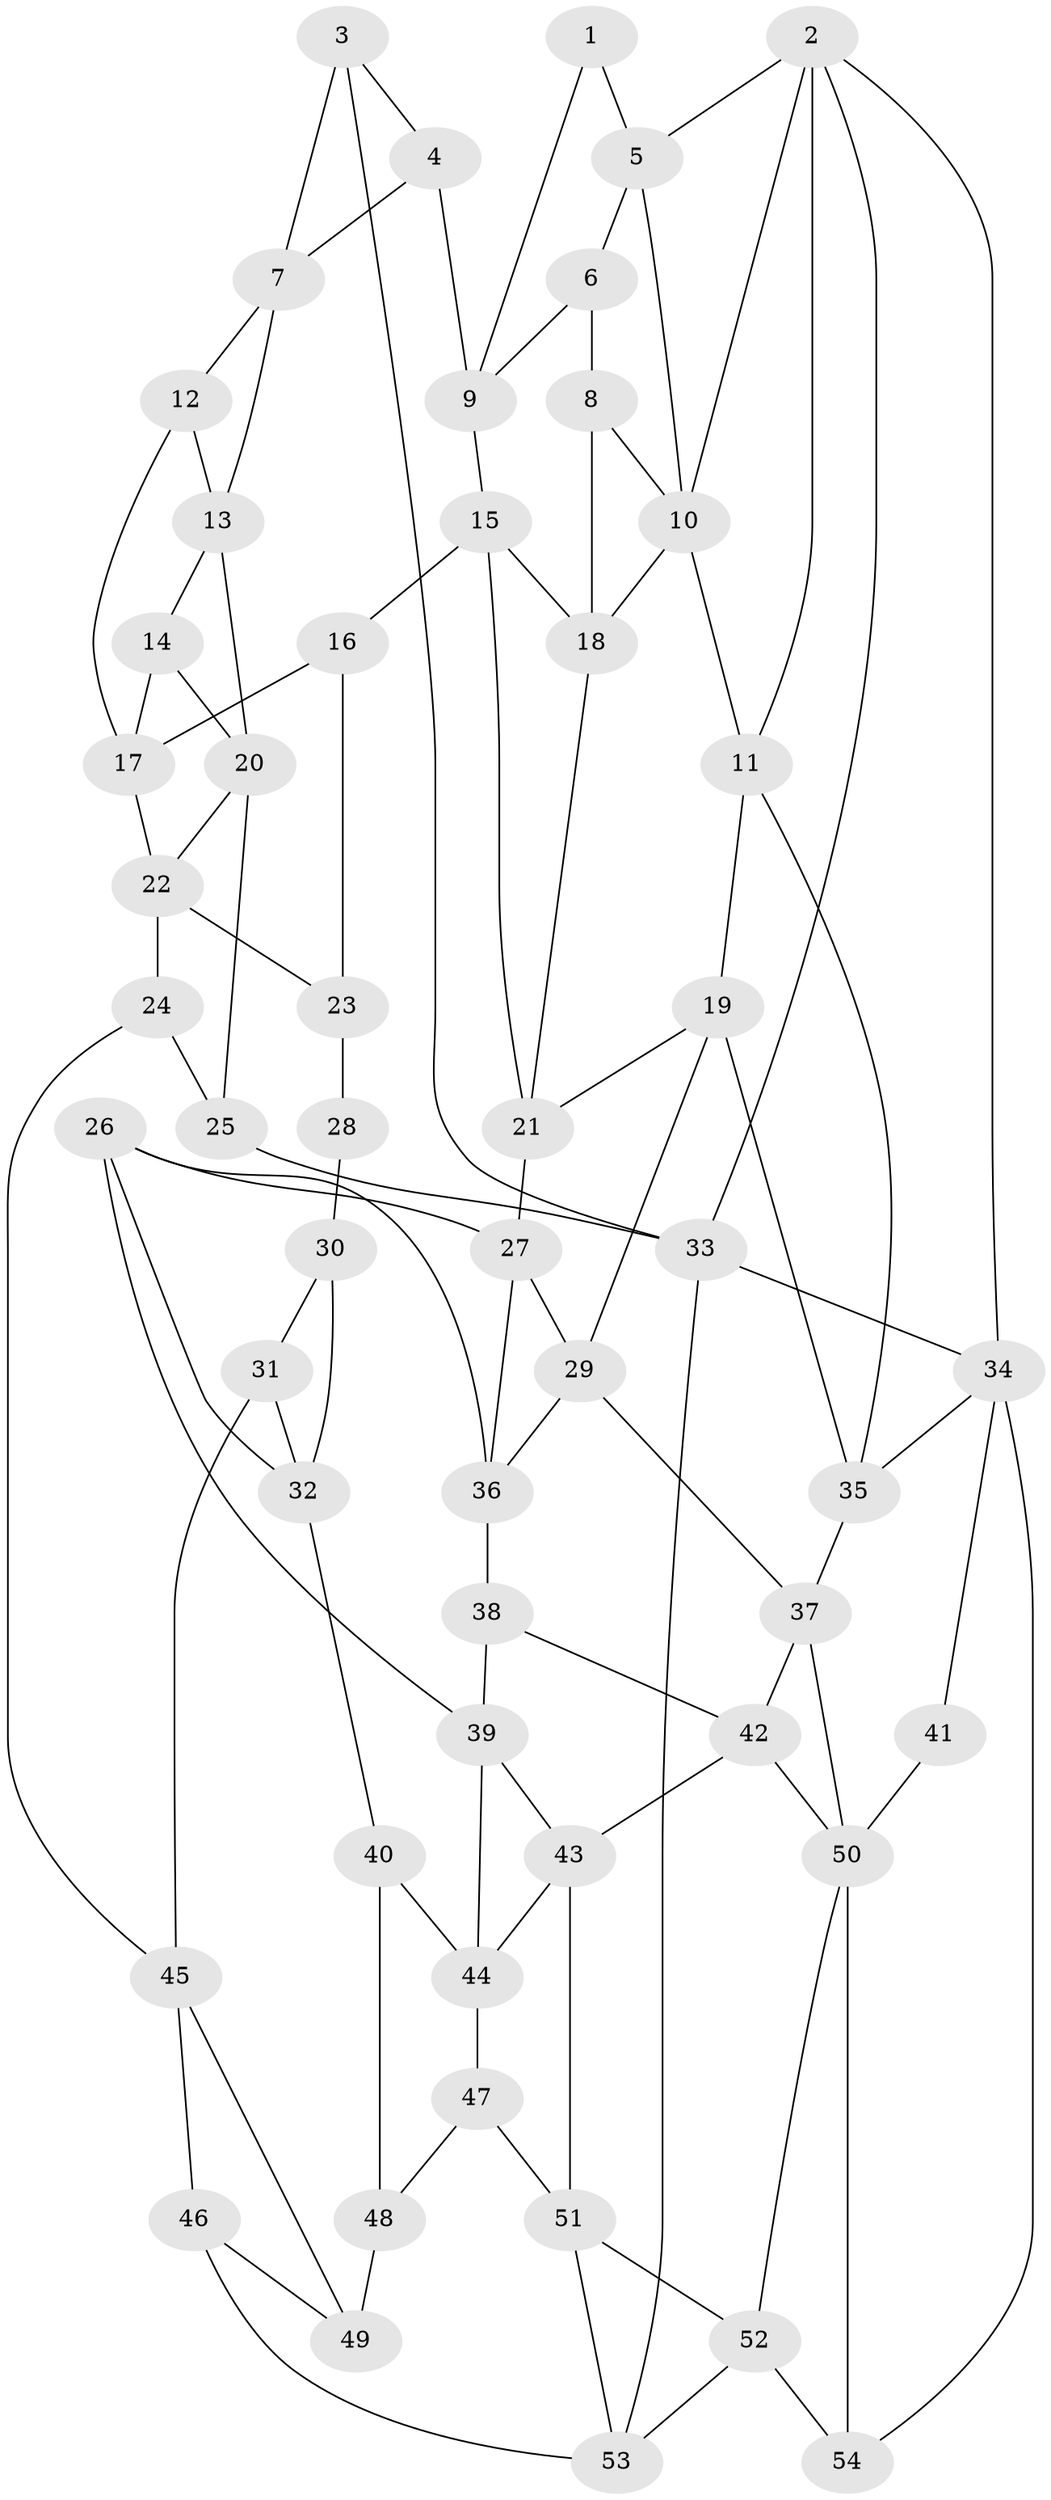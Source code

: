 // original degree distribution, {3: 0.018518518518518517, 4: 0.21296296296296297, 5: 0.5740740740740741, 6: 0.19444444444444445}
// Generated by graph-tools (version 1.1) at 2025/38/03/04/25 23:38:36]
// undirected, 54 vertices, 98 edges
graph export_dot {
  node [color=gray90,style=filled];
  1;
  2;
  3;
  4;
  5;
  6;
  7;
  8;
  9;
  10;
  11;
  12;
  13;
  14;
  15;
  16;
  17;
  18;
  19;
  20;
  21;
  22;
  23;
  24;
  25;
  26;
  27;
  28;
  29;
  30;
  31;
  32;
  33;
  34;
  35;
  36;
  37;
  38;
  39;
  40;
  41;
  42;
  43;
  44;
  45;
  46;
  47;
  48;
  49;
  50;
  51;
  52;
  53;
  54;
  1 -- 5 [weight=1.0];
  1 -- 9 [weight=1.0];
  2 -- 5 [weight=1.0];
  2 -- 10 [weight=1.0];
  2 -- 11 [weight=1.0];
  2 -- 33 [weight=1.0];
  2 -- 34 [weight=1.0];
  3 -- 4 [weight=1.0];
  3 -- 7 [weight=1.0];
  3 -- 33 [weight=1.0];
  4 -- 7 [weight=1.0];
  4 -- 9 [weight=1.0];
  5 -- 6 [weight=1.0];
  5 -- 10 [weight=1.0];
  6 -- 8 [weight=1.0];
  6 -- 9 [weight=1.0];
  7 -- 12 [weight=1.0];
  7 -- 13 [weight=1.0];
  8 -- 10 [weight=2.0];
  8 -- 18 [weight=1.0];
  9 -- 15 [weight=1.0];
  10 -- 11 [weight=1.0];
  10 -- 18 [weight=1.0];
  11 -- 19 [weight=1.0];
  11 -- 35 [weight=1.0];
  12 -- 13 [weight=1.0];
  12 -- 17 [weight=1.0];
  13 -- 14 [weight=1.0];
  13 -- 20 [weight=1.0];
  14 -- 17 [weight=1.0];
  14 -- 20 [weight=1.0];
  15 -- 16 [weight=1.0];
  15 -- 18 [weight=1.0];
  15 -- 21 [weight=1.0];
  16 -- 17 [weight=1.0];
  16 -- 23 [weight=1.0];
  17 -- 22 [weight=1.0];
  18 -- 21 [weight=1.0];
  19 -- 21 [weight=1.0];
  19 -- 29 [weight=1.0];
  19 -- 35 [weight=1.0];
  20 -- 22 [weight=1.0];
  20 -- 25 [weight=1.0];
  21 -- 27 [weight=1.0];
  22 -- 23 [weight=1.0];
  22 -- 24 [weight=1.0];
  23 -- 28 [weight=2.0];
  24 -- 25 [weight=1.0];
  24 -- 45 [weight=1.0];
  25 -- 33 [weight=2.0];
  26 -- 27 [weight=1.0];
  26 -- 32 [weight=1.0];
  26 -- 36 [weight=1.0];
  26 -- 39 [weight=1.0];
  27 -- 29 [weight=1.0];
  27 -- 36 [weight=1.0];
  28 -- 30 [weight=2.0];
  29 -- 36 [weight=1.0];
  29 -- 37 [weight=1.0];
  30 -- 31 [weight=1.0];
  30 -- 32 [weight=1.0];
  31 -- 32 [weight=1.0];
  31 -- 45 [weight=1.0];
  32 -- 40 [weight=1.0];
  33 -- 34 [weight=1.0];
  33 -- 53 [weight=1.0];
  34 -- 35 [weight=1.0];
  34 -- 41 [weight=1.0];
  34 -- 54 [weight=1.0];
  35 -- 37 [weight=1.0];
  36 -- 38 [weight=1.0];
  37 -- 42 [weight=1.0];
  37 -- 50 [weight=1.0];
  38 -- 39 [weight=1.0];
  38 -- 42 [weight=1.0];
  39 -- 43 [weight=1.0];
  39 -- 44 [weight=1.0];
  40 -- 44 [weight=1.0];
  40 -- 48 [weight=1.0];
  41 -- 50 [weight=2.0];
  42 -- 43 [weight=1.0];
  42 -- 50 [weight=1.0];
  43 -- 44 [weight=1.0];
  43 -- 51 [weight=1.0];
  44 -- 47 [weight=1.0];
  45 -- 46 [weight=1.0];
  45 -- 49 [weight=1.0];
  46 -- 49 [weight=1.0];
  46 -- 53 [weight=1.0];
  47 -- 48 [weight=1.0];
  47 -- 51 [weight=1.0];
  48 -- 49 [weight=2.0];
  50 -- 52 [weight=1.0];
  50 -- 54 [weight=1.0];
  51 -- 52 [weight=1.0];
  51 -- 53 [weight=1.0];
  52 -- 53 [weight=1.0];
  52 -- 54 [weight=1.0];
}
